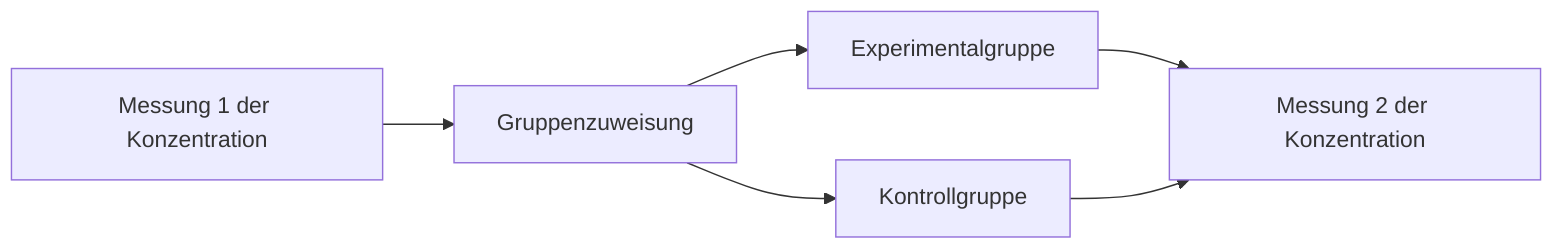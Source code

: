 graph LR
  M1[Messung 1 der Konzentration] --> R[Gruppenzuweisung]
  R --> G1[Experimentalgruppe]
  R --> G2[Kontrollgruppe]
  G1 --> M2[Messung 2 der Konzentration]
  G2 --> M2[Messung 2 der Konzentration]